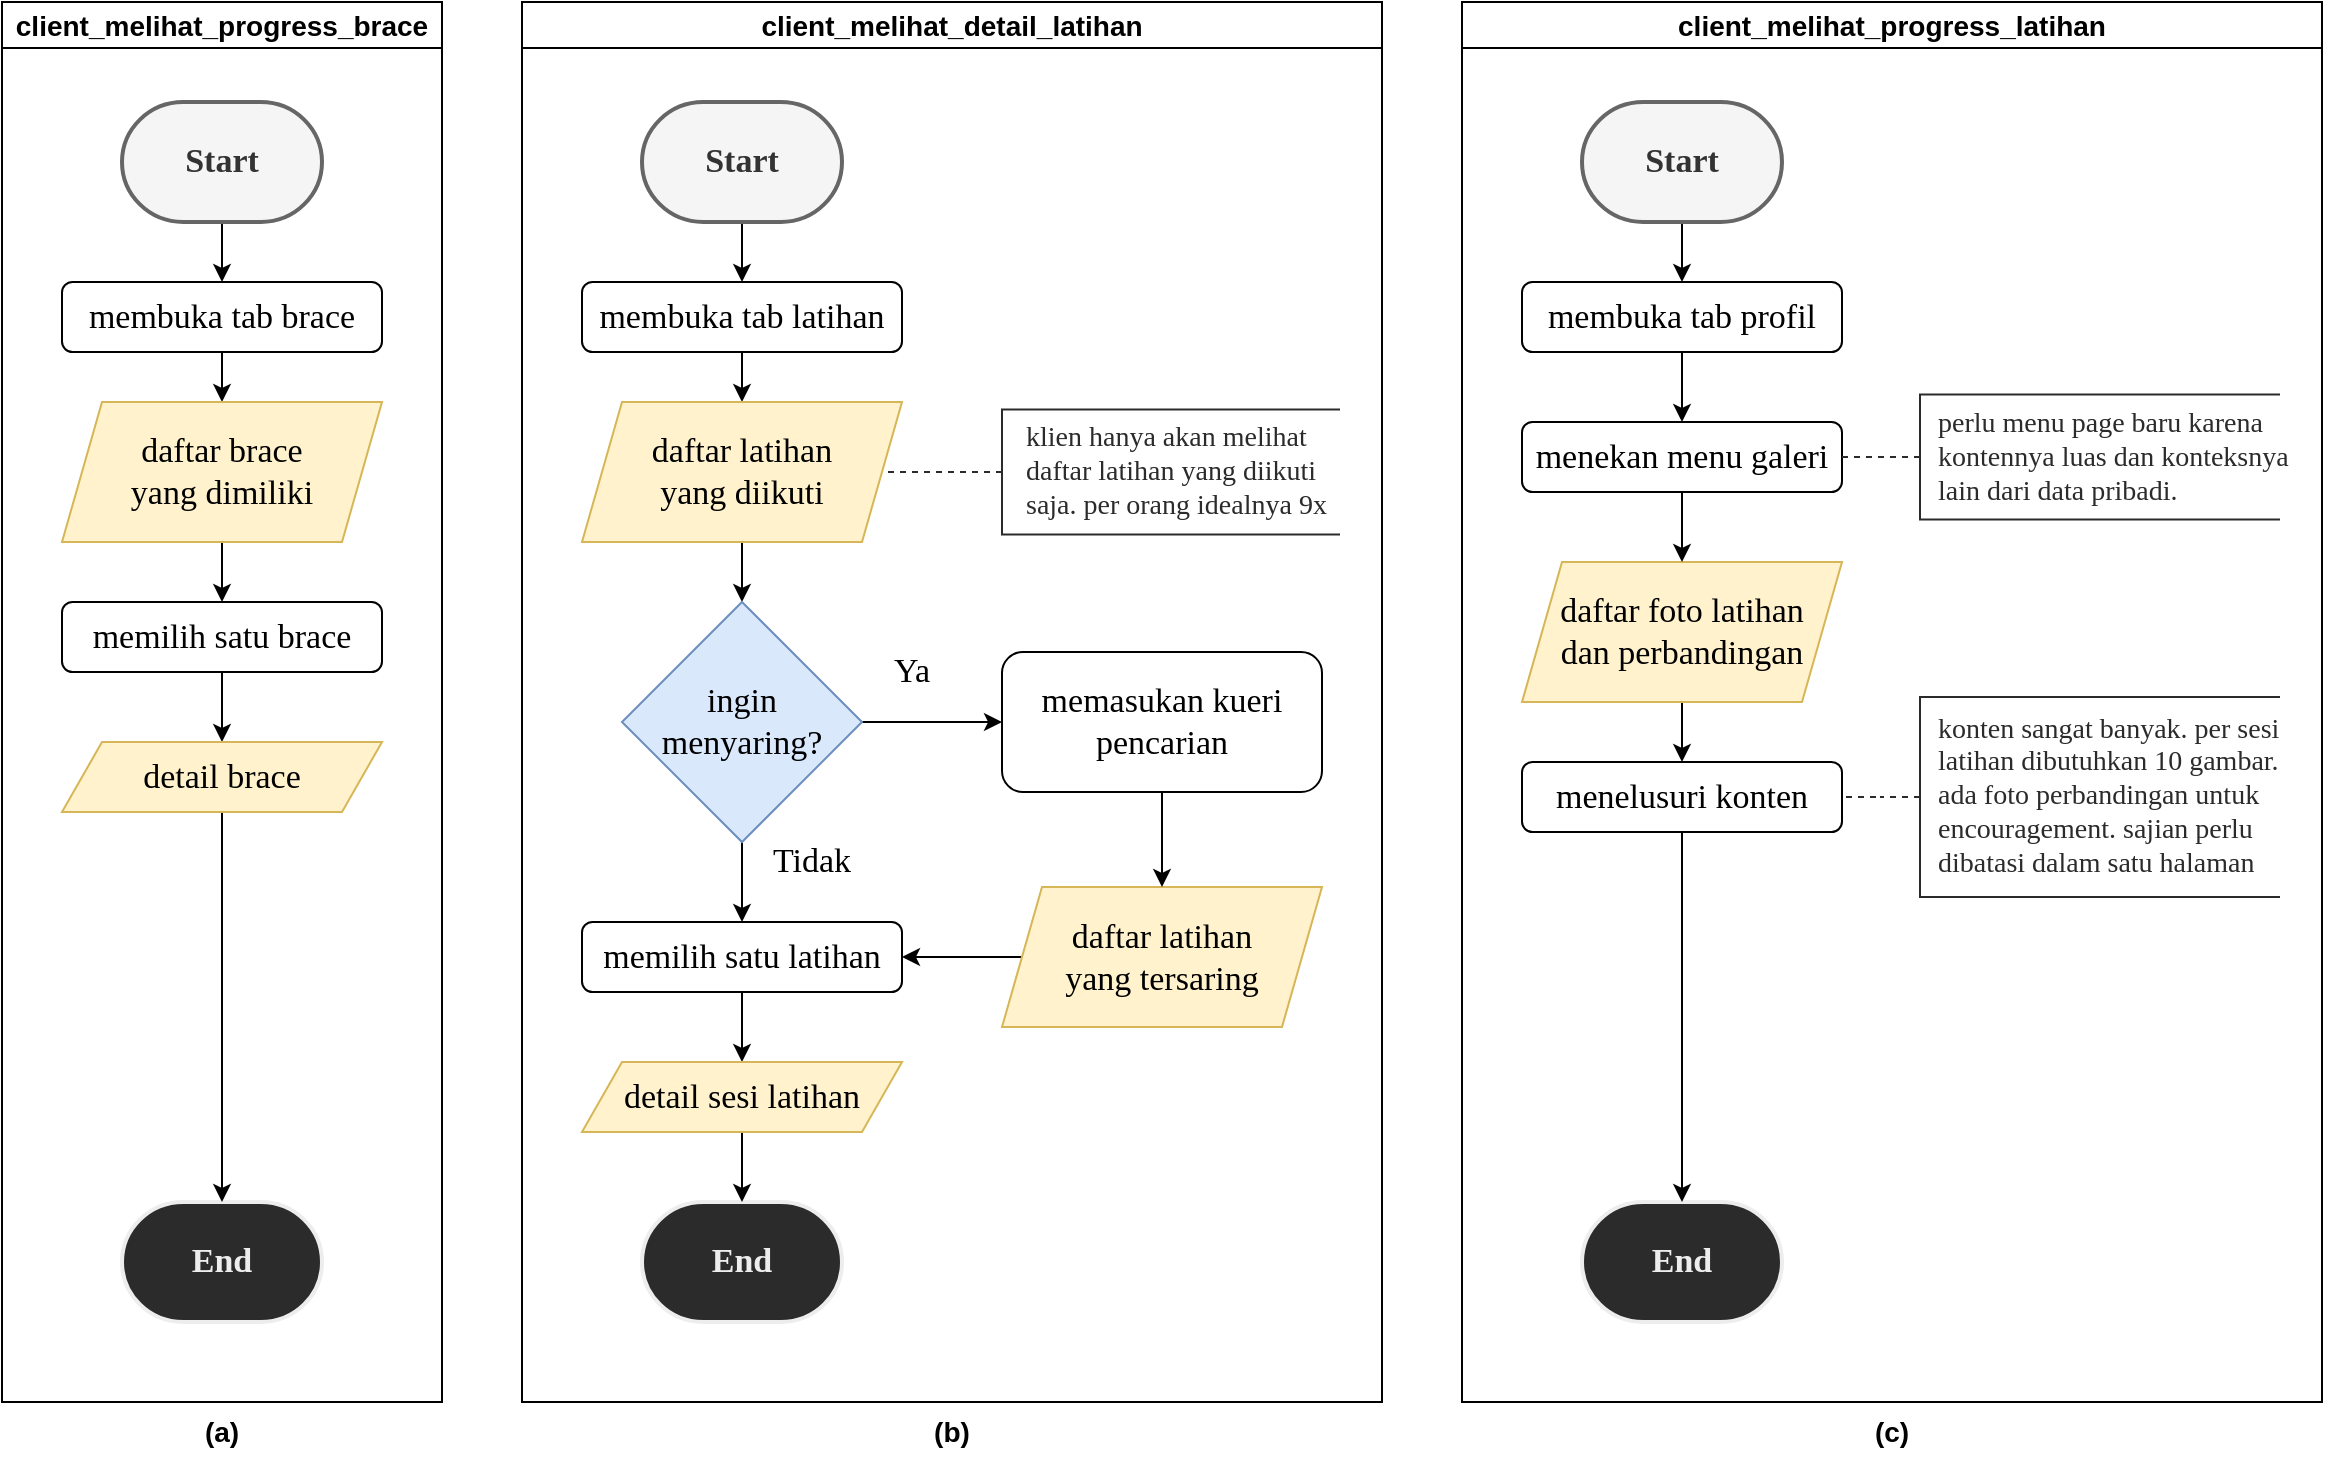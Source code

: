 <mxfile version="21.2.1" type="device" pages="2">
  <diagram name="Online" id="PInLg-fRG8JOVK7NSta_">
    <mxGraphModel dx="2042" dy="2180" grid="1" gridSize="10" guides="1" tooltips="1" connect="1" arrows="1" fold="1" page="1" pageScale="1" pageWidth="850" pageHeight="1100" math="0" shadow="0">
      <root>
        <mxCell id="0" />
        <mxCell id="1" parent="0" />
        <mxCell id="LFz9WwMgTEt4GRY9JsuO-20" value="client_melihat_detail_latihan" style="swimlane;whiteSpace=wrap;html=1;fontSize=14;" parent="1" vertex="1">
          <mxGeometry x="320" y="40" width="430" height="700" as="geometry" />
        </mxCell>
        <mxCell id="hWmlGh6CoZH3oete9tJC-24" value="" style="edgeStyle=orthogonalEdgeStyle;rounded=0;orthogonalLoop=1;jettySize=auto;html=1;" parent="LFz9WwMgTEt4GRY9JsuO-20" source="hWmlGh6CoZH3oete9tJC-3" target="hWmlGh6CoZH3oete9tJC-23" edge="1">
          <mxGeometry relative="1" as="geometry" />
        </mxCell>
        <mxCell id="hWmlGh6CoZH3oete9tJC-3" value="Start" style="strokeWidth=2;html=1;shape=mxgraph.flowchart.terminator;whiteSpace=wrap;fontStyle=1;fontSize=17;fillColor=#f5f5f5;strokeColor=#666666;fontColor=#333333;fontFamily=Times New Roman;" parent="LFz9WwMgTEt4GRY9JsuO-20" vertex="1">
          <mxGeometry x="60" y="50" width="100" height="60" as="geometry" />
        </mxCell>
        <mxCell id="hWmlGh6CoZH3oete9tJC-4" value="End" style="strokeWidth=2;html=1;shape=mxgraph.flowchart.terminator;whiteSpace=wrap;fontStyle=1;fontSize=17;fillColor=#2B2B2B;strokeColor=#EDEDED;fontColor=#EDEDED;fontFamily=Times New Roman;" parent="LFz9WwMgTEt4GRY9JsuO-20" vertex="1">
          <mxGeometry x="60" y="600" width="100" height="60" as="geometry" />
        </mxCell>
        <mxCell id="hWmlGh6CoZH3oete9tJC-30" style="edgeStyle=orthogonalEdgeStyle;rounded=0;orthogonalLoop=1;jettySize=auto;html=1;" parent="LFz9WwMgTEt4GRY9JsuO-20" source="hWmlGh6CoZH3oete9tJC-23" target="hWmlGh6CoZH3oete9tJC-25" edge="1">
          <mxGeometry relative="1" as="geometry" />
        </mxCell>
        <mxCell id="hWmlGh6CoZH3oete9tJC-23" value="  membuka tab latihan" style="rounded=1;whiteSpace=wrap;html=1;fontSize=17;glass=0;strokeWidth=1;shadow=0;fontFamily=Times New Roman;" parent="LFz9WwMgTEt4GRY9JsuO-20" vertex="1">
          <mxGeometry x="30" y="140" width="160" height="35" as="geometry" />
        </mxCell>
        <mxCell id="hWmlGh6CoZH3oete9tJC-32" value="" style="edgeStyle=orthogonalEdgeStyle;rounded=0;orthogonalLoop=1;jettySize=auto;html=1;" parent="LFz9WwMgTEt4GRY9JsuO-20" source="hWmlGh6CoZH3oete9tJC-25" target="hWmlGh6CoZH3oete9tJC-27" edge="1">
          <mxGeometry relative="1" as="geometry" />
        </mxCell>
        <mxCell id="hWmlGh6CoZH3oete9tJC-25" value="daftar latihan &lt;br&gt;yang diikuti" style="shape=parallelogram;perimeter=parallelogramPerimeter;whiteSpace=wrap;html=1;fixedSize=1;strokeWidth=1;fillColor=#fff2cc;strokeColor=#d6b656;fontSize=17;fontFamily=Times New Roman;" parent="LFz9WwMgTEt4GRY9JsuO-20" vertex="1">
          <mxGeometry x="30" y="200" width="160" height="70" as="geometry" />
        </mxCell>
        <mxCell id="q5Jlv9dxOkdIS9fNMbRv-2" style="edgeStyle=orthogonalEdgeStyle;rounded=0;orthogonalLoop=1;jettySize=auto;html=1;entryX=0.5;entryY=0;entryDx=0;entryDy=0;" parent="LFz9WwMgTEt4GRY9JsuO-20" source="hWmlGh6CoZH3oete9tJC-26" target="q5Jlv9dxOkdIS9fNMbRv-1" edge="1">
          <mxGeometry relative="1" as="geometry" />
        </mxCell>
        <mxCell id="hWmlGh6CoZH3oete9tJC-26" value="  memilih satu latihan" style="rounded=1;whiteSpace=wrap;html=1;fontSize=17;glass=0;strokeWidth=1;shadow=0;fontFamily=Times New Roman;" parent="LFz9WwMgTEt4GRY9JsuO-20" vertex="1">
          <mxGeometry x="30" y="460" width="160" height="35" as="geometry" />
        </mxCell>
        <mxCell id="hWmlGh6CoZH3oete9tJC-33" value="" style="edgeStyle=orthogonalEdgeStyle;rounded=0;orthogonalLoop=1;jettySize=auto;html=1;" parent="LFz9WwMgTEt4GRY9JsuO-20" source="hWmlGh6CoZH3oete9tJC-27" target="hWmlGh6CoZH3oete9tJC-26" edge="1">
          <mxGeometry relative="1" as="geometry" />
        </mxCell>
        <mxCell id="jjuGBo1eYkzRIINazI31-2" value="" style="edgeStyle=orthogonalEdgeStyle;rounded=0;orthogonalLoop=1;jettySize=auto;html=1;" parent="LFz9WwMgTEt4GRY9JsuO-20" source="hWmlGh6CoZH3oete9tJC-27" target="jjuGBo1eYkzRIINazI31-1" edge="1">
          <mxGeometry relative="1" as="geometry" />
        </mxCell>
        <mxCell id="hWmlGh6CoZH3oete9tJC-27" value="ingin&lt;br&gt;menyaring?" style="rhombus;whiteSpace=wrap;html=1;fillColor=#dae8fc;strokeColor=#6c8ebf;aspect=fixed;fontSize=17;fontFamily=Times New Roman;" parent="LFz9WwMgTEt4GRY9JsuO-20" vertex="1">
          <mxGeometry x="50" y="300" width="120" height="120" as="geometry" />
        </mxCell>
        <mxCell id="hWmlGh6CoZH3oete9tJC-39" style="edgeStyle=orthogonalEdgeStyle;rounded=0;orthogonalLoop=1;jettySize=auto;html=1;entryX=1;entryY=0.5;entryDx=0;entryDy=0;" parent="LFz9WwMgTEt4GRY9JsuO-20" source="hWmlGh6CoZH3oete9tJC-36" target="hWmlGh6CoZH3oete9tJC-26" edge="1">
          <mxGeometry relative="1" as="geometry" />
        </mxCell>
        <mxCell id="hWmlGh6CoZH3oete9tJC-36" value="daftar latihan &lt;br&gt;yang tersaring" style="shape=parallelogram;perimeter=parallelogramPerimeter;whiteSpace=wrap;html=1;fixedSize=1;strokeWidth=1;fillColor=#fff2cc;strokeColor=#d6b656;fontSize=17;fontFamily=Times New Roman;" parent="LFz9WwMgTEt4GRY9JsuO-20" vertex="1">
          <mxGeometry x="240" y="442.5" width="160" height="70" as="geometry" />
        </mxCell>
        <mxCell id="jjuGBo1eYkzRIINazI31-3" value="" style="edgeStyle=orthogonalEdgeStyle;rounded=0;orthogonalLoop=1;jettySize=auto;html=1;" parent="LFz9WwMgTEt4GRY9JsuO-20" source="jjuGBo1eYkzRIINazI31-1" target="hWmlGh6CoZH3oete9tJC-36" edge="1">
          <mxGeometry relative="1" as="geometry" />
        </mxCell>
        <mxCell id="jjuGBo1eYkzRIINazI31-1" value="  memasukan kueri pencarian" style="rounded=1;whiteSpace=wrap;html=1;fontSize=17;glass=0;strokeWidth=1;shadow=0;fontFamily=Times New Roman;" parent="LFz9WwMgTEt4GRY9JsuO-20" vertex="1">
          <mxGeometry x="240" y="325" width="160" height="70" as="geometry" />
        </mxCell>
        <mxCell id="6imFzetkhiZJO2HdYkKx-3" style="edgeStyle=orthogonalEdgeStyle;rounded=0;orthogonalLoop=1;jettySize=auto;html=1;dashed=1;endArrow=none;endFill=0;strokeColor=#2B2B2B;" parent="LFz9WwMgTEt4GRY9JsuO-20" source="6imFzetkhiZJO2HdYkKx-1" target="hWmlGh6CoZH3oete9tJC-25" edge="1">
          <mxGeometry relative="1" as="geometry" />
        </mxCell>
        <mxCell id="6imFzetkhiZJO2HdYkKx-1" value="" style="strokeWidth=1;html=1;shape=mxgraph.flowchart.annotation_1;align=left;pointerEvents=1;strokeColor=#2B2B2B;" parent="LFz9WwMgTEt4GRY9JsuO-20" vertex="1">
          <mxGeometry x="240" y="203.75" width="169" height="62.5" as="geometry" />
        </mxCell>
        <mxCell id="6imFzetkhiZJO2HdYkKx-5" value="klien hanya akan melihat daftar latihan yang diikuti saja. per orang idealnya 9x" style="text;html=1;strokeColor=none;fillColor=none;align=left;verticalAlign=middle;whiteSpace=wrap;rounded=0;fontSize=14;fontFamily=Times New Roman;fontColor=#2B2B2B;" parent="LFz9WwMgTEt4GRY9JsuO-20" vertex="1">
          <mxGeometry x="250" y="211" width="172" height="48" as="geometry" />
        </mxCell>
        <mxCell id="q5Jlv9dxOkdIS9fNMbRv-3" style="edgeStyle=orthogonalEdgeStyle;rounded=0;orthogonalLoop=1;jettySize=auto;html=1;" parent="LFz9WwMgTEt4GRY9JsuO-20" source="q5Jlv9dxOkdIS9fNMbRv-1" target="hWmlGh6CoZH3oete9tJC-4" edge="1">
          <mxGeometry relative="1" as="geometry" />
        </mxCell>
        <mxCell id="q5Jlv9dxOkdIS9fNMbRv-1" value="detail sesi latihan" style="shape=parallelogram;perimeter=parallelogramPerimeter;whiteSpace=wrap;html=1;fixedSize=1;strokeWidth=1;fillColor=#fff2cc;strokeColor=#d6b656;fontSize=17;fontFamily=Times New Roman;" parent="LFz9WwMgTEt4GRY9JsuO-20" vertex="1">
          <mxGeometry x="30" y="530" width="160" height="35" as="geometry" />
        </mxCell>
        <mxCell id="dPo3ieTppHIDX0Mn7xpV-1" value="&lt;font color=&quot;#000000&quot; style=&quot;font-size: 17px;&quot;&gt;Ya&lt;/font&gt;" style="text;html=1;strokeColor=none;fillColor=none;align=center;verticalAlign=middle;whiteSpace=wrap;rounded=0;fontColor=#FFFFFF;fontSize=17;fontFamily=Times New Roman;" vertex="1" parent="LFz9WwMgTEt4GRY9JsuO-20">
          <mxGeometry x="185" y="325" width="20" height="20" as="geometry" />
        </mxCell>
        <mxCell id="dPo3ieTppHIDX0Mn7xpV-2" value="&lt;font color=&quot;#000000&quot; style=&quot;font-size: 17px;&quot;&gt;Tidak&lt;/font&gt;" style="text;html=1;strokeColor=none;fillColor=none;align=center;verticalAlign=middle;whiteSpace=wrap;rounded=0;fontColor=#FFFFFF;fontSize=17;fontFamily=Times New Roman;" vertex="1" parent="LFz9WwMgTEt4GRY9JsuO-20">
          <mxGeometry x="120" y="420" width="50" height="20" as="geometry" />
        </mxCell>
        <mxCell id="LFz9WwMgTEt4GRY9JsuO-39" value="(a)" style="text;html=1;strokeColor=none;fillColor=none;align=center;verticalAlign=middle;whiteSpace=wrap;rounded=0;fontStyle=1;fontSize=14;" parent="1" vertex="1">
          <mxGeometry x="60" y="740" width="220" height="30" as="geometry" />
        </mxCell>
        <mxCell id="LFz9WwMgTEt4GRY9JsuO-40" value="(b)" style="text;html=1;strokeColor=none;fillColor=none;align=center;verticalAlign=middle;whiteSpace=wrap;rounded=0;fontStyle=1;fontSize=14;" parent="1" vertex="1">
          <mxGeometry x="320" y="740" width="430" height="30" as="geometry" />
        </mxCell>
        <mxCell id="LFz9WwMgTEt4GRY9JsuO-53" value="client_melihat_progress_brace" style="swimlane;whiteSpace=wrap;html=1;fontSize=14;" parent="1" vertex="1">
          <mxGeometry x="60" y="40" width="220" height="700" as="geometry" />
        </mxCell>
        <mxCell id="hWmlGh6CoZH3oete9tJC-16" value="" style="edgeStyle=orthogonalEdgeStyle;rounded=0;orthogonalLoop=1;jettySize=auto;html=1;" parent="LFz9WwMgTEt4GRY9JsuO-53" source="hWmlGh6CoZH3oete9tJC-7" target="hWmlGh6CoZH3oete9tJC-11" edge="1">
          <mxGeometry relative="1" as="geometry" />
        </mxCell>
        <mxCell id="hWmlGh6CoZH3oete9tJC-7" value="Start" style="strokeWidth=2;html=1;shape=mxgraph.flowchart.terminator;whiteSpace=wrap;fontStyle=1;fontSize=17;fillColor=#f5f5f5;strokeColor=#666666;fontColor=#333333;fontFamily=Times New Roman;" parent="LFz9WwMgTEt4GRY9JsuO-53" vertex="1">
          <mxGeometry x="60" y="50" width="100" height="60" as="geometry" />
        </mxCell>
        <mxCell id="hWmlGh6CoZH3oete9tJC-8" value="End" style="strokeWidth=2;html=1;shape=mxgraph.flowchart.terminator;whiteSpace=wrap;fontStyle=1;fontSize=17;fillColor=#2B2B2B;strokeColor=#EDEDED;fontColor=#EDEDED;fontFamily=Times New Roman;" parent="LFz9WwMgTEt4GRY9JsuO-53" vertex="1">
          <mxGeometry x="60" y="600" width="100" height="60" as="geometry" />
        </mxCell>
        <mxCell id="hWmlGh6CoZH3oete9tJC-17" value="" style="edgeStyle=orthogonalEdgeStyle;rounded=0;orthogonalLoop=1;jettySize=auto;html=1;" parent="LFz9WwMgTEt4GRY9JsuO-53" source="hWmlGh6CoZH3oete9tJC-11" target="hWmlGh6CoZH3oete9tJC-12" edge="1">
          <mxGeometry relative="1" as="geometry" />
        </mxCell>
        <mxCell id="hWmlGh6CoZH3oete9tJC-11" value="  membuka tab brace" style="rounded=1;whiteSpace=wrap;html=1;fontSize=17;glass=0;strokeWidth=1;shadow=0;fontFamily=Times New Roman;" parent="LFz9WwMgTEt4GRY9JsuO-53" vertex="1">
          <mxGeometry x="30" y="140" width="160" height="35" as="geometry" />
        </mxCell>
        <mxCell id="hWmlGh6CoZH3oete9tJC-20" value="" style="edgeStyle=orthogonalEdgeStyle;rounded=0;orthogonalLoop=1;jettySize=auto;html=1;" parent="LFz9WwMgTEt4GRY9JsuO-53" source="hWmlGh6CoZH3oete9tJC-12" target="hWmlGh6CoZH3oete9tJC-13" edge="1">
          <mxGeometry relative="1" as="geometry" />
        </mxCell>
        <mxCell id="hWmlGh6CoZH3oete9tJC-12" value="daftar brace &lt;br&gt;yang dimiliki" style="shape=parallelogram;perimeter=parallelogramPerimeter;whiteSpace=wrap;html=1;fixedSize=1;strokeWidth=1;fillColor=#fff2cc;strokeColor=#d6b656;fontSize=17;fontFamily=Times New Roman;" parent="LFz9WwMgTEt4GRY9JsuO-53" vertex="1">
          <mxGeometry x="30" y="200" width="160" height="70" as="geometry" />
        </mxCell>
        <mxCell id="hWmlGh6CoZH3oete9tJC-21" value="" style="edgeStyle=orthogonalEdgeStyle;rounded=0;orthogonalLoop=1;jettySize=auto;html=1;" parent="LFz9WwMgTEt4GRY9JsuO-53" source="hWmlGh6CoZH3oete9tJC-13" target="hWmlGh6CoZH3oete9tJC-14" edge="1">
          <mxGeometry relative="1" as="geometry" />
        </mxCell>
        <mxCell id="hWmlGh6CoZH3oete9tJC-13" value="  memilih satu brace" style="rounded=1;whiteSpace=wrap;html=1;fontSize=17;glass=0;strokeWidth=1;shadow=0;fontFamily=Times New Roman;" parent="LFz9WwMgTEt4GRY9JsuO-53" vertex="1">
          <mxGeometry x="30" y="300" width="160" height="35" as="geometry" />
        </mxCell>
        <mxCell id="hWmlGh6CoZH3oete9tJC-22" style="edgeStyle=orthogonalEdgeStyle;rounded=0;orthogonalLoop=1;jettySize=auto;html=1;entryX=0.5;entryY=0;entryDx=0;entryDy=0;entryPerimeter=0;" parent="LFz9WwMgTEt4GRY9JsuO-53" source="hWmlGh6CoZH3oete9tJC-14" target="hWmlGh6CoZH3oete9tJC-8" edge="1">
          <mxGeometry relative="1" as="geometry" />
        </mxCell>
        <mxCell id="hWmlGh6CoZH3oete9tJC-14" value="detail brace" style="shape=parallelogram;perimeter=parallelogramPerimeter;whiteSpace=wrap;html=1;fixedSize=1;strokeWidth=1;fillColor=#fff2cc;strokeColor=#d6b656;fontSize=17;fontFamily=Times New Roman;" parent="LFz9WwMgTEt4GRY9JsuO-53" vertex="1">
          <mxGeometry x="30" y="370" width="160" height="35" as="geometry" />
        </mxCell>
        <mxCell id="hWmlGh6CoZH3oete9tJC-1" value="client_melihat_progress_latihan" style="swimlane;whiteSpace=wrap;html=1;fontSize=14;" parent="1" vertex="1">
          <mxGeometry x="790" y="40" width="430" height="700" as="geometry" />
        </mxCell>
        <mxCell id="hWmlGh6CoZH3oete9tJC-50" style="edgeStyle=orthogonalEdgeStyle;rounded=0;orthogonalLoop=1;jettySize=auto;html=1;" parent="hWmlGh6CoZH3oete9tJC-1" source="hWmlGh6CoZH3oete9tJC-9" target="hWmlGh6CoZH3oete9tJC-40" edge="1">
          <mxGeometry relative="1" as="geometry" />
        </mxCell>
        <mxCell id="hWmlGh6CoZH3oete9tJC-9" value="Start" style="strokeWidth=2;html=1;shape=mxgraph.flowchart.terminator;whiteSpace=wrap;fontStyle=1;fontSize=17;fillColor=#f5f5f5;strokeColor=#666666;fontColor=#333333;fontFamily=Times New Roman;" parent="hWmlGh6CoZH3oete9tJC-1" vertex="1">
          <mxGeometry x="60" y="50" width="100" height="60" as="geometry" />
        </mxCell>
        <mxCell id="hWmlGh6CoZH3oete9tJC-10" value="End" style="strokeWidth=2;html=1;shape=mxgraph.flowchart.terminator;whiteSpace=wrap;fontStyle=1;fontSize=17;fillColor=#2B2B2B;strokeColor=#EDEDED;fontColor=#EDEDED;fontFamily=Times New Roman;" parent="hWmlGh6CoZH3oete9tJC-1" vertex="1">
          <mxGeometry x="60" y="600" width="100" height="60" as="geometry" />
        </mxCell>
        <mxCell id="6imFzetkhiZJO2HdYkKx-7" value="" style="edgeStyle=orthogonalEdgeStyle;rounded=0;orthogonalLoop=1;jettySize=auto;html=1;" parent="hWmlGh6CoZH3oete9tJC-1" source="hWmlGh6CoZH3oete9tJC-40" target="hWmlGh6CoZH3oete9tJC-48" edge="1">
          <mxGeometry relative="1" as="geometry" />
        </mxCell>
        <mxCell id="hWmlGh6CoZH3oete9tJC-40" value="  membuka tab profil" style="rounded=1;whiteSpace=wrap;html=1;fontSize=17;glass=0;strokeWidth=1;shadow=0;fontFamily=Times New Roman;" parent="hWmlGh6CoZH3oete9tJC-1" vertex="1">
          <mxGeometry x="30" y="140" width="160" height="35" as="geometry" />
        </mxCell>
        <mxCell id="hWmlGh6CoZH3oete9tJC-54" value="" style="edgeStyle=orthogonalEdgeStyle;rounded=0;orthogonalLoop=1;jettySize=auto;html=1;" parent="hWmlGh6CoZH3oete9tJC-1" source="hWmlGh6CoZH3oete9tJC-45" target="hWmlGh6CoZH3oete9tJC-47" edge="1">
          <mxGeometry relative="1" as="geometry" />
        </mxCell>
        <mxCell id="hWmlGh6CoZH3oete9tJC-45" value="daftar foto latihan&lt;br&gt;dan perbandingan" style="shape=parallelogram;perimeter=parallelogramPerimeter;whiteSpace=wrap;html=1;fixedSize=1;strokeWidth=1;fillColor=#fff2cc;strokeColor=#d6b656;fontSize=17;fontFamily=Times New Roman;" parent="hWmlGh6CoZH3oete9tJC-1" vertex="1">
          <mxGeometry x="30" y="280" width="160" height="70" as="geometry" />
        </mxCell>
        <mxCell id="hWmlGh6CoZH3oete9tJC-55" style="edgeStyle=orthogonalEdgeStyle;rounded=0;orthogonalLoop=1;jettySize=auto;html=1;" parent="hWmlGh6CoZH3oete9tJC-1" source="hWmlGh6CoZH3oete9tJC-47" target="hWmlGh6CoZH3oete9tJC-10" edge="1">
          <mxGeometry relative="1" as="geometry" />
        </mxCell>
        <mxCell id="hWmlGh6CoZH3oete9tJC-47" value="menelusuri konten" style="rounded=1;whiteSpace=wrap;html=1;fontSize=17;glass=0;strokeWidth=1;shadow=0;fontFamily=Times New Roman;" parent="hWmlGh6CoZH3oete9tJC-1" vertex="1">
          <mxGeometry x="30" y="380" width="160" height="35" as="geometry" />
        </mxCell>
        <mxCell id="hWmlGh6CoZH3oete9tJC-53" value="" style="edgeStyle=orthogonalEdgeStyle;rounded=0;orthogonalLoop=1;jettySize=auto;html=1;" parent="hWmlGh6CoZH3oete9tJC-1" source="hWmlGh6CoZH3oete9tJC-48" target="hWmlGh6CoZH3oete9tJC-45" edge="1">
          <mxGeometry relative="1" as="geometry" />
        </mxCell>
        <mxCell id="hWmlGh6CoZH3oete9tJC-48" value="  menekan menu galeri" style="rounded=1;whiteSpace=wrap;html=1;fontSize=17;glass=0;strokeWidth=1;shadow=0;fontFamily=Times New Roman;" parent="hWmlGh6CoZH3oete9tJC-1" vertex="1">
          <mxGeometry x="30" y="210" width="160" height="35" as="geometry" />
        </mxCell>
        <mxCell id="6imFzetkhiZJO2HdYkKx-8" style="edgeStyle=orthogonalEdgeStyle;rounded=0;orthogonalLoop=1;jettySize=auto;html=1;entryX=1;entryY=0.5;entryDx=0;entryDy=0;dashed=1;endArrow=none;endFill=0;strokeColor=#2B2B2B;" parent="hWmlGh6CoZH3oete9tJC-1" source="6imFzetkhiZJO2HdYkKx-4" target="hWmlGh6CoZH3oete9tJC-48" edge="1">
          <mxGeometry relative="1" as="geometry" />
        </mxCell>
        <mxCell id="6imFzetkhiZJO2HdYkKx-4" value="" style="strokeWidth=1;html=1;shape=mxgraph.flowchart.annotation_1;align=left;pointerEvents=1;strokeColor=#2B2B2B;" parent="hWmlGh6CoZH3oete9tJC-1" vertex="1">
          <mxGeometry x="229" y="196.25" width="180" height="62.5" as="geometry" />
        </mxCell>
        <mxCell id="6imFzetkhiZJO2HdYkKx-9" value="perlu menu page baru karena kontennya luas dan konteksnya lain dari data pribadi.&amp;nbsp;" style="text;html=1;strokeColor=none;fillColor=none;align=left;verticalAlign=middle;whiteSpace=wrap;rounded=0;fontSize=14;fontFamily=Times New Roman;fontColor=#2B2B2B;" parent="hWmlGh6CoZH3oete9tJC-1" vertex="1">
          <mxGeometry x="236" y="203.5" width="186" height="48" as="geometry" />
        </mxCell>
        <mxCell id="quEtgiPa-Enb8rLY7-Cg-3" value="" style="edgeStyle=orthogonalEdgeStyle;rounded=0;orthogonalLoop=1;jettySize=auto;html=1;fontColor=#2B2B2B;endArrow=none;endFill=0;dashed=1;strokeColor=#2B2B2B;" parent="hWmlGh6CoZH3oete9tJC-1" source="quEtgiPa-Enb8rLY7-Cg-1" target="hWmlGh6CoZH3oete9tJC-47" edge="1">
          <mxGeometry relative="1" as="geometry" />
        </mxCell>
        <mxCell id="quEtgiPa-Enb8rLY7-Cg-1" value="" style="strokeWidth=1;html=1;shape=mxgraph.flowchart.annotation_1;align=left;pointerEvents=1;strokeColor=#2B2B2B;" parent="hWmlGh6CoZH3oete9tJC-1" vertex="1">
          <mxGeometry x="229" y="347.5" width="180" height="100" as="geometry" />
        </mxCell>
        <mxCell id="quEtgiPa-Enb8rLY7-Cg-2" value="konten sangat banyak. per sesi latihan dibutuhkan 10 gambar. ada foto perbandingan untuk encouragement. sajian perlu dibatasi dalam satu halaman" style="text;html=1;strokeColor=none;fillColor=none;align=left;verticalAlign=middle;whiteSpace=wrap;rounded=0;fontSize=14;fontFamily=Times New Roman;fontColor=#2B2B2B;" parent="hWmlGh6CoZH3oete9tJC-1" vertex="1">
          <mxGeometry x="236" y="372.5" width="186" height="48" as="geometry" />
        </mxCell>
        <mxCell id="hWmlGh6CoZH3oete9tJC-2" value="(c)" style="text;html=1;strokeColor=none;fillColor=none;align=center;verticalAlign=middle;whiteSpace=wrap;rounded=0;fontStyle=1;fontSize=14;" parent="1" vertex="1">
          <mxGeometry x="790" y="740" width="430" height="30" as="geometry" />
        </mxCell>
      </root>
    </mxGraphModel>
  </diagram>
  <diagram id="hyfCMDR3kP1sbjrgUT1Q" name="Draft">
    <mxGraphModel dx="568" dy="1173" grid="1" gridSize="10" guides="1" tooltips="1" connect="1" arrows="1" fold="1" page="1" pageScale="1" pageWidth="850" pageHeight="1100" math="0" shadow="0">
      <root>
        <mxCell id="0" />
        <mxCell id="1" parent="0" />
        <mxCell id="fV304MDlqGUUFp1leCkt-42" value="client_booking_latihan" style="swimlane;whiteSpace=wrap;html=1;" parent="1" vertex="1">
          <mxGeometry x="910" y="50" width="850" height="1070" as="geometry" />
        </mxCell>
        <mxCell id="fV304MDlqGUUFp1leCkt-1" value="End" style="ellipse;whiteSpace=wrap;html=1;aspect=fixed;fillColor=#f8cecc;strokeColor=#b85450;fontStyle=1;strokeWidth=2;" parent="fV304MDlqGUUFp1leCkt-42" vertex="1">
          <mxGeometry x="692.5" y="900" width="70" height="70" as="geometry" />
        </mxCell>
        <mxCell id="fV304MDlqGUUFp1leCkt-3" value="Start" style="ellipse;whiteSpace=wrap;html=1;aspect=fixed;fillColor=#d5e8d4;strokeColor=#82b366;fontStyle=1;strokeWidth=2;" parent="fV304MDlqGUUFp1leCkt-42" vertex="1">
          <mxGeometry x="102.5" y="60" width="70" height="70" as="geometry" />
        </mxCell>
        <mxCell id="fV304MDlqGUUFp1leCkt-6" value=" &amp;nbsp;memiliki &lt;br&gt;kuota&amp;nbsp;paket&lt;br&gt;latihan?" style="rhombus;whiteSpace=wrap;html=1;strokeWidth=1;fillColor=#dae8fc;strokeColor=#6c8ebf;" parent="fV304MDlqGUUFp1leCkt-42" vertex="1">
          <mxGeometry x="77.5" y="270" width="120" height="110" as="geometry" />
        </mxCell>
        <mxCell id="fV304MDlqGUUFp1leCkt-7" value="" style="edgeStyle=orthogonalEdgeStyle;rounded=0;orthogonalLoop=1;jettySize=auto;html=1;" parent="fV304MDlqGUUFp1leCkt-42" source="fV304MDlqGUUFp1leCkt-8" target="fV304MDlqGUUFp1leCkt-6" edge="1">
          <mxGeometry relative="1" as="geometry" />
        </mxCell>
        <mxCell id="fV304MDlqGUUFp1leCkt-8" value="  membuka tab&lt;br&gt;jadwal latihan" style="rounded=1;whiteSpace=wrap;html=1;fontSize=12;glass=0;strokeWidth=1;shadow=0;" parent="fV304MDlqGUUFp1leCkt-42" vertex="1">
          <mxGeometry x="72.5" y="170" width="129" height="70" as="geometry" />
        </mxCell>
        <mxCell id="fV304MDlqGUUFp1leCkt-2" style="edgeStyle=orthogonalEdgeStyle;rounded=0;orthogonalLoop=1;jettySize=auto;html=1;entryX=0.5;entryY=0;entryDx=0;entryDy=0;fontColor=#FFFFFF;" parent="fV304MDlqGUUFp1leCkt-42" source="fV304MDlqGUUFp1leCkt-3" target="fV304MDlqGUUFp1leCkt-8" edge="1">
          <mxGeometry relative="1" as="geometry" />
        </mxCell>
        <mxCell id="fV304MDlqGUUFp1leCkt-9" value="&lt;font color=&quot;#000000&quot;&gt;Ya&lt;/font&gt;" style="text;html=1;strokeColor=none;fillColor=none;align=center;verticalAlign=middle;whiteSpace=wrap;rounded=0;fontColor=#FFFFFF;" parent="fV304MDlqGUUFp1leCkt-42" vertex="1">
          <mxGeometry x="102.5" y="380" width="20" height="20" as="geometry" />
        </mxCell>
        <mxCell id="fV304MDlqGUUFp1leCkt-10" value="&lt;font color=&quot;#000000&quot;&gt;Tidak&lt;/font&gt;" style="text;html=1;strokeColor=none;fillColor=none;align=center;verticalAlign=middle;whiteSpace=wrap;rounded=0;fontColor=#FFFFFF;" parent="fV304MDlqGUUFp1leCkt-42" vertex="1">
          <mxGeometry x="205" y="290" width="20" height="20" as="geometry" />
        </mxCell>
        <mxCell id="fV304MDlqGUUFp1leCkt-12" value="pilihan slot jadwal latihan" style="shape=parallelogram;perimeter=parallelogramPerimeter;whiteSpace=wrap;html=1;fixedSize=1;strokeWidth=1;fillColor=#fff2cc;strokeColor=#d6b656;" parent="fV304MDlqGUUFp1leCkt-42" vertex="1">
          <mxGeometry x="72.5" y="430" width="130" height="50" as="geometry" />
        </mxCell>
        <mxCell id="fV304MDlqGUUFp1leCkt-4" value="" style="edgeStyle=orthogonalEdgeStyle;rounded=0;orthogonalLoop=1;jettySize=auto;html=1;" parent="fV304MDlqGUUFp1leCkt-42" source="fV304MDlqGUUFp1leCkt-6" target="fV304MDlqGUUFp1leCkt-12" edge="1">
          <mxGeometry relative="1" as="geometry" />
        </mxCell>
        <mxCell id="fV304MDlqGUUFp1leCkt-14" value="   memilih jadwal yang masih tersedia" style="rounded=1;whiteSpace=wrap;html=1;fontSize=12;glass=0;strokeWidth=1;shadow=0;" parent="fV304MDlqGUUFp1leCkt-42" vertex="1">
          <mxGeometry x="77.5" y="530" width="120" height="70" as="geometry" />
        </mxCell>
        <mxCell id="fV304MDlqGUUFp1leCkt-11" value="" style="edgeStyle=orthogonalEdgeStyle;rounded=0;orthogonalLoop=1;jettySize=auto;html=1;" parent="fV304MDlqGUUFp1leCkt-42" source="fV304MDlqGUUFp1leCkt-12" target="fV304MDlqGUUFp1leCkt-14" edge="1">
          <mxGeometry relative="1" as="geometry" />
        </mxCell>
        <mxCell id="fV304MDlqGUUFp1leCkt-16" value="  dapat mendatangi sesi latihan" style="rounded=1;whiteSpace=wrap;html=1;fontSize=12;glass=0;strokeWidth=1;shadow=0;" parent="fV304MDlqGUUFp1leCkt-42" vertex="1">
          <mxGeometry x="77.5" y="900" width="120" height="70" as="geometry" />
        </mxCell>
        <mxCell id="fV304MDlqGUUFp1leCkt-18" value="  memilih paket&lt;br&gt;latihan" style="rounded=1;whiteSpace=wrap;html=1;fontSize=12;glass=0;strokeWidth=1;shadow=0;" parent="fV304MDlqGUUFp1leCkt-42" vertex="1">
          <mxGeometry x="487.5" y="290" width="120" height="70" as="geometry" />
        </mxCell>
        <mxCell id="fV304MDlqGUUFp1leCkt-19" value="" style="edgeStyle=orthogonalEdgeStyle;rounded=0;orthogonalLoop=1;jettySize=auto;html=1;" parent="fV304MDlqGUUFp1leCkt-42" source="fV304MDlqGUUFp1leCkt-20" target="fV304MDlqGUUFp1leCkt-18" edge="1">
          <mxGeometry relative="1" as="geometry" />
        </mxCell>
        <mxCell id="fV304MDlqGUUFp1leCkt-20" value="instruksi untuk&lt;br&gt;membeli paket latihan" style="shape=parallelogram;perimeter=parallelogramPerimeter;whiteSpace=wrap;html=1;fixedSize=1;strokeWidth=1;fillColor=#fff2cc;strokeColor=#d6b656;" parent="fV304MDlqGUUFp1leCkt-42" vertex="1">
          <mxGeometry x="277.5" y="300" width="160" height="50" as="geometry" />
        </mxCell>
        <mxCell id="fV304MDlqGUUFp1leCkt-5" value="" style="edgeStyle=orthogonalEdgeStyle;rounded=0;orthogonalLoop=1;jettySize=auto;html=1;" parent="fV304MDlqGUUFp1leCkt-42" source="fV304MDlqGUUFp1leCkt-6" target="fV304MDlqGUUFp1leCkt-20" edge="1">
          <mxGeometry relative="1" as="geometry" />
        </mxCell>
        <mxCell id="fV304MDlqGUUFp1leCkt-22" value="status jadwal menunggu konfirmasi staff" style="shape=parallelogram;perimeter=parallelogramPerimeter;whiteSpace=wrap;html=1;fixedSize=1;strokeWidth=1;fillColor=#fff2cc;strokeColor=#d6b656;" parent="fV304MDlqGUUFp1leCkt-42" vertex="1">
          <mxGeometry x="50" y="640" width="175" height="50" as="geometry" />
        </mxCell>
        <mxCell id="fV304MDlqGUUFp1leCkt-13" value="" style="edgeStyle=orthogonalEdgeStyle;rounded=0;orthogonalLoop=1;jettySize=auto;html=1;" parent="fV304MDlqGUUFp1leCkt-42" source="fV304MDlqGUUFp1leCkt-14" target="fV304MDlqGUUFp1leCkt-22" edge="1">
          <mxGeometry relative="1" as="geometry" />
        </mxCell>
        <mxCell id="fV304MDlqGUUFp1leCkt-23" style="edgeStyle=orthogonalEdgeStyle;rounded=0;orthogonalLoop=1;jettySize=auto;html=1;entryX=1;entryY=0.5;entryDx=0;entryDy=0;" parent="fV304MDlqGUUFp1leCkt-42" source="fV304MDlqGUUFp1leCkt-24" target="fV304MDlqGUUFp1leCkt-14" edge="1">
          <mxGeometry relative="1" as="geometry">
            <Array as="points">
              <mxPoint x="287.5" y="765" />
              <mxPoint x="287.5" y="565" />
            </Array>
          </mxGeometry>
        </mxCell>
        <mxCell id="fV304MDlqGUUFp1leCkt-24" value="jadwal&lt;br&gt;disetujui?" style="rhombus;whiteSpace=wrap;html=1;strokeWidth=1;fillColor=#dae8fc;strokeColor=#6c8ebf;" parent="fV304MDlqGUUFp1leCkt-42" vertex="1">
          <mxGeometry x="77.5" y="740" width="120" height="110" as="geometry" />
        </mxCell>
        <mxCell id="fV304MDlqGUUFp1leCkt-21" value="" style="edgeStyle=orthogonalEdgeStyle;rounded=0;orthogonalLoop=1;jettySize=auto;html=1;" parent="fV304MDlqGUUFp1leCkt-42" source="fV304MDlqGUUFp1leCkt-22" target="fV304MDlqGUUFp1leCkt-24" edge="1">
          <mxGeometry relative="1" as="geometry" />
        </mxCell>
        <mxCell id="fV304MDlqGUUFp1leCkt-25" value="&lt;font color=&quot;#000000&quot;&gt;Tidak&lt;/font&gt;" style="text;html=1;strokeColor=none;fillColor=none;align=center;verticalAlign=middle;whiteSpace=wrap;rounded=0;fontColor=#FFFFFF;" parent="fV304MDlqGUUFp1leCkt-42" vertex="1">
          <mxGeometry x="217.5" y="780" width="20" height="20" as="geometry" />
        </mxCell>
        <mxCell id="fV304MDlqGUUFp1leCkt-26" value="" style="edgeStyle=orthogonalEdgeStyle;rounded=0;orthogonalLoop=1;jettySize=auto;html=1;" parent="fV304MDlqGUUFp1leCkt-42" edge="1">
          <mxGeometry relative="1" as="geometry">
            <mxPoint x="137.5" y="850" as="sourcePoint" />
            <mxPoint x="137.5" y="900" as="targetPoint" />
          </mxGeometry>
        </mxCell>
        <mxCell id="fV304MDlqGUUFp1leCkt-27" value="&lt;font color=&quot;#000000&quot;&gt;Ya&lt;/font&gt;" style="text;html=1;strokeColor=none;fillColor=none;align=center;verticalAlign=middle;whiteSpace=wrap;rounded=0;fontColor=#FFFFFF;" parent="fV304MDlqGUUFp1leCkt-42" vertex="1">
          <mxGeometry x="102.5" y="850" width="20" height="20" as="geometry" />
        </mxCell>
        <mxCell id="fV304MDlqGUUFp1leCkt-29" style="edgeStyle=orthogonalEdgeStyle;rounded=0;orthogonalLoop=1;jettySize=auto;html=1;entryX=1;entryY=0.5;entryDx=0;entryDy=0;" parent="fV304MDlqGUUFp1leCkt-42" source="fV304MDlqGUUFp1leCkt-30" target="fV304MDlqGUUFp1leCkt-14" edge="1">
          <mxGeometry relative="1" as="geometry">
            <Array as="points">
              <mxPoint x="367.5" y="565" />
            </Array>
          </mxGeometry>
        </mxCell>
        <mxCell id="fV304MDlqGUUFp1leCkt-30" value="  datang?" style="rhombus;whiteSpace=wrap;html=1;strokeWidth=1;fillColor=#dae8fc;strokeColor=#6c8ebf;" parent="fV304MDlqGUUFp1leCkt-42" vertex="1">
          <mxGeometry x="307.5" y="880" width="120" height="110" as="geometry" />
        </mxCell>
        <mxCell id="fV304MDlqGUUFp1leCkt-15" value="" style="edgeStyle=orthogonalEdgeStyle;rounded=0;orthogonalLoop=1;jettySize=auto;html=1;" parent="fV304MDlqGUUFp1leCkt-42" source="fV304MDlqGUUFp1leCkt-16" target="fV304MDlqGUUFp1leCkt-30" edge="1">
          <mxGeometry relative="1" as="geometry" />
        </mxCell>
        <mxCell id="fV304MDlqGUUFp1leCkt-31" value="&lt;font color=&quot;#000000&quot;&gt;Tidak&lt;/font&gt;" style="text;html=1;strokeColor=none;fillColor=none;align=center;verticalAlign=middle;whiteSpace=wrap;rounded=0;fontColor=#FFFFFF;" parent="fV304MDlqGUUFp1leCkt-42" vertex="1">
          <mxGeometry x="327.5" y="860" width="20" height="20" as="geometry" />
        </mxCell>
        <mxCell id="fV304MDlqGUUFp1leCkt-32" value="" style="edgeStyle=orthogonalEdgeStyle;rounded=0;orthogonalLoop=1;jettySize=auto;html=1;" parent="fV304MDlqGUUFp1leCkt-42" source="fV304MDlqGUUFp1leCkt-33" target="fV304MDlqGUUFp1leCkt-1" edge="1">
          <mxGeometry relative="1" as="geometry" />
        </mxCell>
        <mxCell id="fV304MDlqGUUFp1leCkt-33" value="Latihan&lt;br&gt;dilaksanakan" style="rounded=1;whiteSpace=wrap;html=1;fontSize=12;glass=0;strokeWidth=1;shadow=0;" parent="fV304MDlqGUUFp1leCkt-42" vertex="1">
          <mxGeometry x="497.5" y="900" width="120" height="70" as="geometry" />
        </mxCell>
        <mxCell id="fV304MDlqGUUFp1leCkt-28" value="" style="edgeStyle=orthogonalEdgeStyle;rounded=0;orthogonalLoop=1;jettySize=auto;html=1;" parent="fV304MDlqGUUFp1leCkt-42" source="fV304MDlqGUUFp1leCkt-30" target="fV304MDlqGUUFp1leCkt-33" edge="1">
          <mxGeometry relative="1" as="geometry" />
        </mxCell>
        <mxCell id="fV304MDlqGUUFp1leCkt-34" value="&lt;font color=&quot;#000000&quot;&gt;Ya&lt;/font&gt;" style="text;html=1;strokeColor=none;fillColor=none;align=center;verticalAlign=middle;whiteSpace=wrap;rounded=0;fontColor=#FFFFFF;" parent="fV304MDlqGUUFp1leCkt-42" vertex="1">
          <mxGeometry x="427.5" y="910" width="20" height="20" as="geometry" />
        </mxCell>
        <mxCell id="fV304MDlqGUUFp1leCkt-36" value="  melakukan&lt;br&gt;pembayaran" style="ellipse;whiteSpace=wrap;html=1;fillColor=#d5e8d4;strokeColor=#82b366;strokeWidth=2;fontStyle=1" parent="fV304MDlqGUUFp1leCkt-42" vertex="1">
          <mxGeometry x="667.5" y="285" width="120" height="80" as="geometry" />
        </mxCell>
        <mxCell id="fV304MDlqGUUFp1leCkt-17" value="" style="edgeStyle=orthogonalEdgeStyle;rounded=0;orthogonalLoop=1;jettySize=auto;html=1;" parent="fV304MDlqGUUFp1leCkt-42" source="fV304MDlqGUUFp1leCkt-18" target="fV304MDlqGUUFp1leCkt-36" edge="1">
          <mxGeometry relative="1" as="geometry" />
        </mxCell>
        <mxCell id="fV304MDlqGUUFp1leCkt-37" style="edgeStyle=orthogonalEdgeStyle;rounded=0;orthogonalLoop=1;jettySize=auto;html=1;entryX=0.5;entryY=0;entryDx=0;entryDy=0;" parent="fV304MDlqGUUFp1leCkt-42" source="fV304MDlqGUUFp1leCkt-39" target="fV304MDlqGUUFp1leCkt-1" edge="1">
          <mxGeometry relative="1" as="geometry" />
        </mxCell>
        <mxCell id="fV304MDlqGUUFp1leCkt-38" style="edgeStyle=orthogonalEdgeStyle;rounded=0;orthogonalLoop=1;jettySize=auto;html=1;entryX=1;entryY=0.5;entryDx=0;entryDy=0;" parent="fV304MDlqGUUFp1leCkt-42" source="fV304MDlqGUUFp1leCkt-39" target="fV304MDlqGUUFp1leCkt-12" edge="1">
          <mxGeometry relative="1" as="geometry" />
        </mxCell>
        <mxCell id="fV304MDlqGUUFp1leCkt-39" value="pembayaran&lt;br&gt;berhasil" style="rhombus;whiteSpace=wrap;html=1;strokeWidth=1;fillColor=#dae8fc;strokeColor=#6c8ebf;" parent="fV304MDlqGUUFp1leCkt-42" vertex="1">
          <mxGeometry x="667.5" y="400" width="120" height="110" as="geometry" />
        </mxCell>
        <mxCell id="fV304MDlqGUUFp1leCkt-35" value="" style="edgeStyle=orthogonalEdgeStyle;rounded=0;orthogonalLoop=1;jettySize=auto;html=1;" parent="fV304MDlqGUUFp1leCkt-42" source="fV304MDlqGUUFp1leCkt-36" target="fV304MDlqGUUFp1leCkt-39" edge="1">
          <mxGeometry relative="1" as="geometry" />
        </mxCell>
        <mxCell id="fV304MDlqGUUFp1leCkt-40" value="&lt;font color=&quot;#000000&quot;&gt;Tidak&lt;/font&gt;" style="text;html=1;strokeColor=none;fillColor=none;align=center;verticalAlign=middle;whiteSpace=wrap;rounded=0;fontColor=#FFFFFF;" parent="fV304MDlqGUUFp1leCkt-42" vertex="1">
          <mxGeometry x="687.5" y="510" width="20" height="20" as="geometry" />
        </mxCell>
        <mxCell id="fV304MDlqGUUFp1leCkt-41" value="&lt;font color=&quot;#000000&quot;&gt;Ya&lt;/font&gt;" style="text;html=1;strokeColor=none;fillColor=none;align=center;verticalAlign=middle;whiteSpace=wrap;rounded=0;fontColor=#FFFFFF;" parent="fV304MDlqGUUFp1leCkt-42" vertex="1">
          <mxGeometry x="637.5" y="420" width="20" height="20" as="geometry" />
        </mxCell>
        <mxCell id="fV304MDlqGUUFp1leCkt-43" value="client_membayar_latihan" style="swimlane;whiteSpace=wrap;html=1;rounded=1;" parent="1" vertex="1">
          <mxGeometry x="1800" y="50" width="720" height="1070" as="geometry" />
        </mxCell>
        <mxCell id="fV304MDlqGUUFp1leCkt-44" value="End" style="ellipse;whiteSpace=wrap;html=1;aspect=fixed;fillColor=#f8cecc;strokeColor=#b85450;fontStyle=1;strokeWidth=2;" parent="fV304MDlqGUUFp1leCkt-43" vertex="1">
          <mxGeometry x="115" y="900" width="70" height="70" as="geometry" />
        </mxCell>
        <mxCell id="fV304MDlqGUUFp1leCkt-46" value="Start" style="ellipse;whiteSpace=wrap;html=1;aspect=fixed;fillColor=#d5e8d4;strokeColor=#82b366;fontStyle=1;strokeWidth=2;" parent="fV304MDlqGUUFp1leCkt-43" vertex="1">
          <mxGeometry x="115" y="80" width="70" height="70" as="geometry" />
        </mxCell>
        <mxCell id="fV304MDlqGUUFp1leCkt-47" style="edgeStyle=orthogonalEdgeStyle;rounded=0;orthogonalLoop=1;jettySize=auto;html=1;entryX=1;entryY=0.5;entryDx=0;entryDy=0;" parent="fV304MDlqGUUFp1leCkt-43" source="fV304MDlqGUUFp1leCkt-49" target="fV304MDlqGUUFp1leCkt-44" edge="1">
          <mxGeometry relative="1" as="geometry">
            <Array as="points">
              <mxPoint x="600" y="935" />
            </Array>
          </mxGeometry>
        </mxCell>
        <mxCell id="fV304MDlqGUUFp1leCkt-49" value="coba lagi?" style="rhombus;whiteSpace=wrap;html=1;strokeWidth=1;fillColor=#dae8fc;strokeColor=#6c8ebf;" parent="fV304MDlqGUUFp1leCkt-43" vertex="1">
          <mxGeometry x="540" y="630" width="120" height="110" as="geometry" />
        </mxCell>
        <mxCell id="fV304MDlqGUUFp1leCkt-51" value="Client melakukan transaksi" style="rounded=1;whiteSpace=wrap;html=1;fontSize=12;glass=0;strokeWidth=1;shadow=0;" parent="fV304MDlqGUUFp1leCkt-43" vertex="1">
          <mxGeometry x="50" y="190" width="200" height="70" as="geometry" />
        </mxCell>
        <mxCell id="fV304MDlqGUUFp1leCkt-45" style="edgeStyle=orthogonalEdgeStyle;rounded=0;orthogonalLoop=1;jettySize=auto;html=1;entryX=0.5;entryY=0;entryDx=0;entryDy=0;fontColor=#FFFFFF;" parent="fV304MDlqGUUFp1leCkt-43" source="fV304MDlqGUUFp1leCkt-46" target="fV304MDlqGUUFp1leCkt-51" edge="1">
          <mxGeometry relative="1" as="geometry" />
        </mxCell>
        <mxCell id="fV304MDlqGUUFp1leCkt-48" style="edgeStyle=orthogonalEdgeStyle;rounded=0;orthogonalLoop=1;jettySize=auto;html=1;entryX=1;entryY=0.5;entryDx=0;entryDy=0;" parent="fV304MDlqGUUFp1leCkt-43" source="fV304MDlqGUUFp1leCkt-49" target="fV304MDlqGUUFp1leCkt-51" edge="1">
          <mxGeometry relative="1" as="geometry">
            <Array as="points">
              <mxPoint x="600" y="225" />
            </Array>
          </mxGeometry>
        </mxCell>
        <mxCell id="fV304MDlqGUUFp1leCkt-52" value="&lt;font color=&quot;#000000&quot;&gt;Tidak&lt;/font&gt;" style="text;html=1;strokeColor=none;fillColor=none;align=center;verticalAlign=middle;whiteSpace=wrap;rounded=0;fontColor=#FFFFFF;" parent="fV304MDlqGUUFp1leCkt-43" vertex="1">
          <mxGeometry x="620" y="760" width="20" height="20" as="geometry" />
        </mxCell>
        <mxCell id="fV304MDlqGUUFp1leCkt-54" value="Invoice termasuk QRIS&lt;br&gt;untuk pembayaran" style="shape=parallelogram;perimeter=parallelogramPerimeter;whiteSpace=wrap;html=1;fixedSize=1;strokeWidth=1;fillColor=#fff2cc;strokeColor=#d6b656;" parent="fV304MDlqGUUFp1leCkt-43" vertex="1">
          <mxGeometry x="55" y="305" width="190" height="70" as="geometry" />
        </mxCell>
        <mxCell id="fV304MDlqGUUFp1leCkt-50" value="" style="edgeStyle=orthogonalEdgeStyle;rounded=0;orthogonalLoop=1;jettySize=auto;html=1;" parent="fV304MDlqGUUFp1leCkt-43" source="fV304MDlqGUUFp1leCkt-51" target="fV304MDlqGUUFp1leCkt-54" edge="1">
          <mxGeometry relative="1" as="geometry" />
        </mxCell>
        <mxCell id="fV304MDlqGUUFp1leCkt-57" value="pembayaran&lt;br&gt;berhasil?" style="rhombus;whiteSpace=wrap;html=1;strokeWidth=1;fillColor=#dae8fc;strokeColor=#6c8ebf;" parent="fV304MDlqGUUFp1leCkt-43" vertex="1">
          <mxGeometry x="90" y="630" width="120" height="110" as="geometry" />
        </mxCell>
        <mxCell id="fV304MDlqGUUFp1leCkt-58" value="&lt;font color=&quot;#000000&quot;&gt;Tidak&lt;/font&gt;" style="text;html=1;strokeColor=none;fillColor=none;align=center;verticalAlign=middle;whiteSpace=wrap;rounded=0;fontColor=#FFFFFF;" parent="fV304MDlqGUUFp1leCkt-43" vertex="1">
          <mxGeometry x="230" y="660" width="20" height="20" as="geometry" />
        </mxCell>
        <mxCell id="fV304MDlqGUUFp1leCkt-59" value="&lt;font color=&quot;#000000&quot;&gt;Ya&lt;/font&gt;" style="text;html=1;strokeColor=none;fillColor=none;align=center;verticalAlign=middle;whiteSpace=wrap;rounded=0;fontColor=#FFFFFF;" parent="fV304MDlqGUUFp1leCkt-43" vertex="1">
          <mxGeometry x="115" y="760" width="20" height="20" as="geometry" />
        </mxCell>
        <mxCell id="fV304MDlqGUUFp1leCkt-61" value="Client mengscan QRIS untuk&lt;br&gt;membayar" style="rounded=1;whiteSpace=wrap;html=1;fontSize=12;glass=0;strokeWidth=1;shadow=0;" parent="fV304MDlqGUUFp1leCkt-43" vertex="1">
          <mxGeometry x="50" y="420" width="200" height="70" as="geometry" />
        </mxCell>
        <mxCell id="fV304MDlqGUUFp1leCkt-53" value="" style="edgeStyle=orthogonalEdgeStyle;rounded=0;orthogonalLoop=1;jettySize=auto;html=1;" parent="fV304MDlqGUUFp1leCkt-43" source="fV304MDlqGUUFp1leCkt-54" target="fV304MDlqGUUFp1leCkt-61" edge="1">
          <mxGeometry relative="1" as="geometry" />
        </mxCell>
        <mxCell id="fV304MDlqGUUFp1leCkt-62" value="" style="edgeStyle=orthogonalEdgeStyle;rounded=0;orthogonalLoop=1;jettySize=auto;html=1;" parent="fV304MDlqGUUFp1leCkt-43" source="fV304MDlqGUUFp1leCkt-63" target="fV304MDlqGUUFp1leCkt-44" edge="1">
          <mxGeometry relative="1" as="geometry" />
        </mxCell>
        <mxCell id="fV304MDlqGUUFp1leCkt-63" value="informasi pembayaran&lt;br&gt;berhasil" style="shape=parallelogram;perimeter=parallelogramPerimeter;whiteSpace=wrap;html=1;fixedSize=1;strokeWidth=1;fillColor=#fff2cc;strokeColor=#d6b656;" parent="fV304MDlqGUUFp1leCkt-43" vertex="1">
          <mxGeometry x="55" y="790" width="190" height="70" as="geometry" />
        </mxCell>
        <mxCell id="fV304MDlqGUUFp1leCkt-55" value="" style="edgeStyle=orthogonalEdgeStyle;rounded=0;orthogonalLoop=1;jettySize=auto;html=1;" parent="fV304MDlqGUUFp1leCkt-43" source="fV304MDlqGUUFp1leCkt-57" target="fV304MDlqGUUFp1leCkt-63" edge="1">
          <mxGeometry relative="1" as="geometry" />
        </mxCell>
        <mxCell id="fV304MDlqGUUFp1leCkt-64" value="" style="edgeStyle=orthogonalEdgeStyle;rounded=0;orthogonalLoop=1;jettySize=auto;html=1;" parent="fV304MDlqGUUFp1leCkt-43" source="fV304MDlqGUUFp1leCkt-65" target="fV304MDlqGUUFp1leCkt-49" edge="1">
          <mxGeometry relative="1" as="geometry" />
        </mxCell>
        <mxCell id="fV304MDlqGUUFp1leCkt-65" value="informasi pembayaran&lt;br&gt;gagal" style="shape=parallelogram;perimeter=parallelogramPerimeter;whiteSpace=wrap;html=1;fixedSize=1;strokeWidth=1;fillColor=#fff2cc;strokeColor=#d6b656;" parent="fV304MDlqGUUFp1leCkt-43" vertex="1">
          <mxGeometry x="290" y="650" width="190" height="70" as="geometry" />
        </mxCell>
        <mxCell id="fV304MDlqGUUFp1leCkt-56" value="" style="edgeStyle=orthogonalEdgeStyle;rounded=0;orthogonalLoop=1;jettySize=auto;html=1;" parent="fV304MDlqGUUFp1leCkt-43" source="fV304MDlqGUUFp1leCkt-57" target="fV304MDlqGUUFp1leCkt-65" edge="1">
          <mxGeometry relative="1" as="geometry" />
        </mxCell>
        <mxCell id="fV304MDlqGUUFp1leCkt-66" value="&lt;font color=&quot;#000000&quot;&gt;Ya&lt;/font&gt;" style="text;html=1;strokeColor=none;fillColor=none;align=center;verticalAlign=middle;whiteSpace=wrap;rounded=0;fontColor=#FFFFFF;" parent="fV304MDlqGUUFp1leCkt-43" vertex="1">
          <mxGeometry x="620" y="600" width="20" height="20" as="geometry" />
        </mxCell>
        <mxCell id="fV304MDlqGUUFp1leCkt-67" value="" style="edgeStyle=orthogonalEdgeStyle;rounded=0;orthogonalLoop=1;jettySize=auto;html=1;" parent="fV304MDlqGUUFp1leCkt-43" source="fV304MDlqGUUFp1leCkt-68" target="fV304MDlqGUUFp1leCkt-57" edge="1">
          <mxGeometry relative="1" as="geometry" />
        </mxCell>
        <mxCell id="fV304MDlqGUUFp1leCkt-68" value="halaman menunggu hasil" style="shape=parallelogram;perimeter=parallelogramPerimeter;whiteSpace=wrap;html=1;fixedSize=1;strokeWidth=1;fillColor=#fff2cc;strokeColor=#d6b656;" parent="fV304MDlqGUUFp1leCkt-43" vertex="1">
          <mxGeometry x="55" y="530" width="190" height="70" as="geometry" />
        </mxCell>
        <mxCell id="fV304MDlqGUUFp1leCkt-60" value="" style="edgeStyle=orthogonalEdgeStyle;rounded=0;orthogonalLoop=1;jettySize=auto;html=1;" parent="fV304MDlqGUUFp1leCkt-43" source="fV304MDlqGUUFp1leCkt-61" target="fV304MDlqGUUFp1leCkt-68" edge="1">
          <mxGeometry relative="1" as="geometry" />
        </mxCell>
        <mxCell id="jU2oBUWaEpsZDGjDXb5C-12" value="client_membatalkan_latihan" style="swimlane;whiteSpace=wrap;html=1;" parent="1" vertex="1">
          <mxGeometry x="910" y="1160" width="270" height="720" as="geometry" />
        </mxCell>
        <mxCell id="jU2oBUWaEpsZDGjDXb5C-1" value="End" style="ellipse;whiteSpace=wrap;html=1;aspect=fixed;fillColor=#f8cecc;strokeColor=#b85450;fontStyle=1;strokeWidth=2;" parent="jU2oBUWaEpsZDGjDXb5C-12" vertex="1">
          <mxGeometry x="97.5" y="600" width="70" height="70" as="geometry" />
        </mxCell>
        <mxCell id="jU2oBUWaEpsZDGjDXb5C-2" value="" style="edgeStyle=orthogonalEdgeStyle;rounded=0;orthogonalLoop=1;jettySize=auto;html=1;" parent="jU2oBUWaEpsZDGjDXb5C-12" target="jU2oBUWaEpsZDGjDXb5C-6" edge="1">
          <mxGeometry relative="1" as="geometry">
            <mxPoint x="132.5" y="140" as="sourcePoint" />
          </mxGeometry>
        </mxCell>
        <mxCell id="jU2oBUWaEpsZDGjDXb5C-4" value="tekan tombol &quot;batal&quot;" style="shape=parallelogram;perimeter=parallelogramPerimeter;whiteSpace=wrap;html=1;fixedSize=1;strokeWidth=1;fillColor=#fff2cc;strokeColor=#d6b656;" parent="jU2oBUWaEpsZDGjDXb5C-12" vertex="1">
          <mxGeometry x="40" y="300" width="185" height="50" as="geometry" />
        </mxCell>
        <mxCell id="jU2oBUWaEpsZDGjDXb5C-5" value="" style="edgeStyle=orthogonalEdgeStyle;rounded=0;orthogonalLoop=1;jettySize=auto;html=1;entryX=0.5;entryY=0;entryDx=0;entryDy=0;" parent="jU2oBUWaEpsZDGjDXb5C-12" source="jU2oBUWaEpsZDGjDXb5C-6" target="jU2oBUWaEpsZDGjDXb5C-4" edge="1">
          <mxGeometry relative="1" as="geometry">
            <mxPoint x="132.5" y="270" as="targetPoint" />
          </mxGeometry>
        </mxCell>
        <mxCell id="jU2oBUWaEpsZDGjDXb5C-6" value="client membuka jadwal&lt;br&gt;yang ingin dibatalkan" style="rounded=1;whiteSpace=wrap;html=1;fontSize=12;glass=0;strokeWidth=1;shadow=0;" parent="jU2oBUWaEpsZDGjDXb5C-12" vertex="1">
          <mxGeometry x="60" y="180" width="145" height="70" as="geometry" />
        </mxCell>
        <mxCell id="jU2oBUWaEpsZDGjDXb5C-7" value="client melihat jadwal" style="ellipse;whiteSpace=wrap;html=1;fillColor=#d5e8d4;strokeColor=#82b366;strokeWidth=2;" parent="jU2oBUWaEpsZDGjDXb5C-12" vertex="1">
          <mxGeometry x="72.5" y="60" width="120" height="80" as="geometry" />
        </mxCell>
        <mxCell id="jU2oBUWaEpsZDGjDXb5C-9" value="modal untuk input alasan" style="shape=parallelogram;perimeter=parallelogramPerimeter;whiteSpace=wrap;html=1;fixedSize=1;strokeWidth=1;fillColor=#fff2cc;strokeColor=#d6b656;" parent="jU2oBUWaEpsZDGjDXb5C-12" vertex="1">
          <mxGeometry x="40" y="400" width="185" height="50" as="geometry" />
        </mxCell>
        <mxCell id="jU2oBUWaEpsZDGjDXb5C-3" value="" style="edgeStyle=orthogonalEdgeStyle;rounded=0;orthogonalLoop=1;jettySize=auto;html=1;" parent="jU2oBUWaEpsZDGjDXb5C-12" source="jU2oBUWaEpsZDGjDXb5C-4" target="jU2oBUWaEpsZDGjDXb5C-9" edge="1">
          <mxGeometry relative="1" as="geometry" />
        </mxCell>
        <mxCell id="jU2oBUWaEpsZDGjDXb5C-10" value="" style="edgeStyle=orthogonalEdgeStyle;rounded=0;orthogonalLoop=1;jettySize=auto;html=1;" parent="jU2oBUWaEpsZDGjDXb5C-12" source="jU2oBUWaEpsZDGjDXb5C-11" target="jU2oBUWaEpsZDGjDXb5C-1" edge="1">
          <mxGeometry relative="1" as="geometry" />
        </mxCell>
        <mxCell id="jU2oBUWaEpsZDGjDXb5C-11" value="pemberitahuan aksi dan&lt;br&gt;respon servernya" style="shape=parallelogram;perimeter=parallelogramPerimeter;whiteSpace=wrap;html=1;fixedSize=1;strokeWidth=1;fillColor=#fff2cc;strokeColor=#d6b656;" parent="jU2oBUWaEpsZDGjDXb5C-12" vertex="1">
          <mxGeometry x="40" y="505" width="185" height="50" as="geometry" />
        </mxCell>
        <mxCell id="jU2oBUWaEpsZDGjDXb5C-8" value="" style="edgeStyle=orthogonalEdgeStyle;rounded=0;orthogonalLoop=1;jettySize=auto;html=1;" parent="jU2oBUWaEpsZDGjDXb5C-12" source="jU2oBUWaEpsZDGjDXb5C-9" target="jU2oBUWaEpsZDGjDXb5C-11" edge="1">
          <mxGeometry relative="1" as="geometry" />
        </mxCell>
      </root>
    </mxGraphModel>
  </diagram>
</mxfile>
